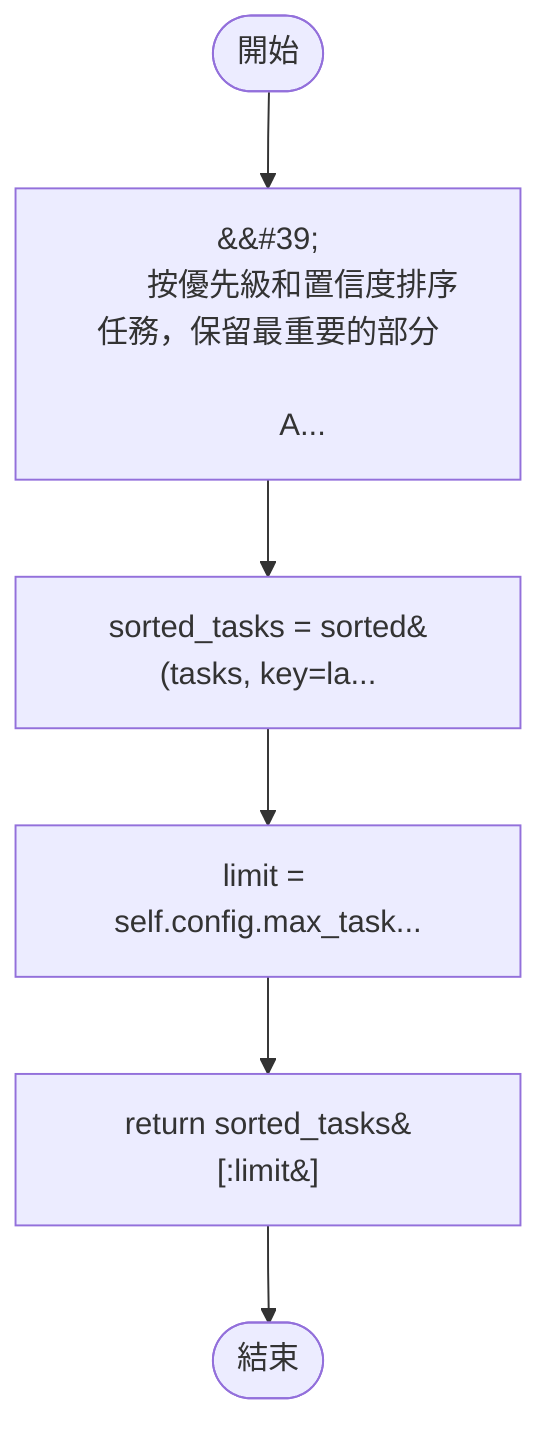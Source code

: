 flowchart TB
    n1([開始])
    n2([結束])
    n3[&amp;&#35;39;\n        按優先級和置信度排序任務，保留最重要的部分\n\n        A...]
    n4[sorted_tasks = sorted&#40;tasks, key=la...]
    n5[limit = self.config.max_task...]
    n6[return sorted_tasks&#91;:limit&#93;]
    n1 --> n3
    n3 --> n4
    n4 --> n5
    n5 --> n6
    n6 --> n2